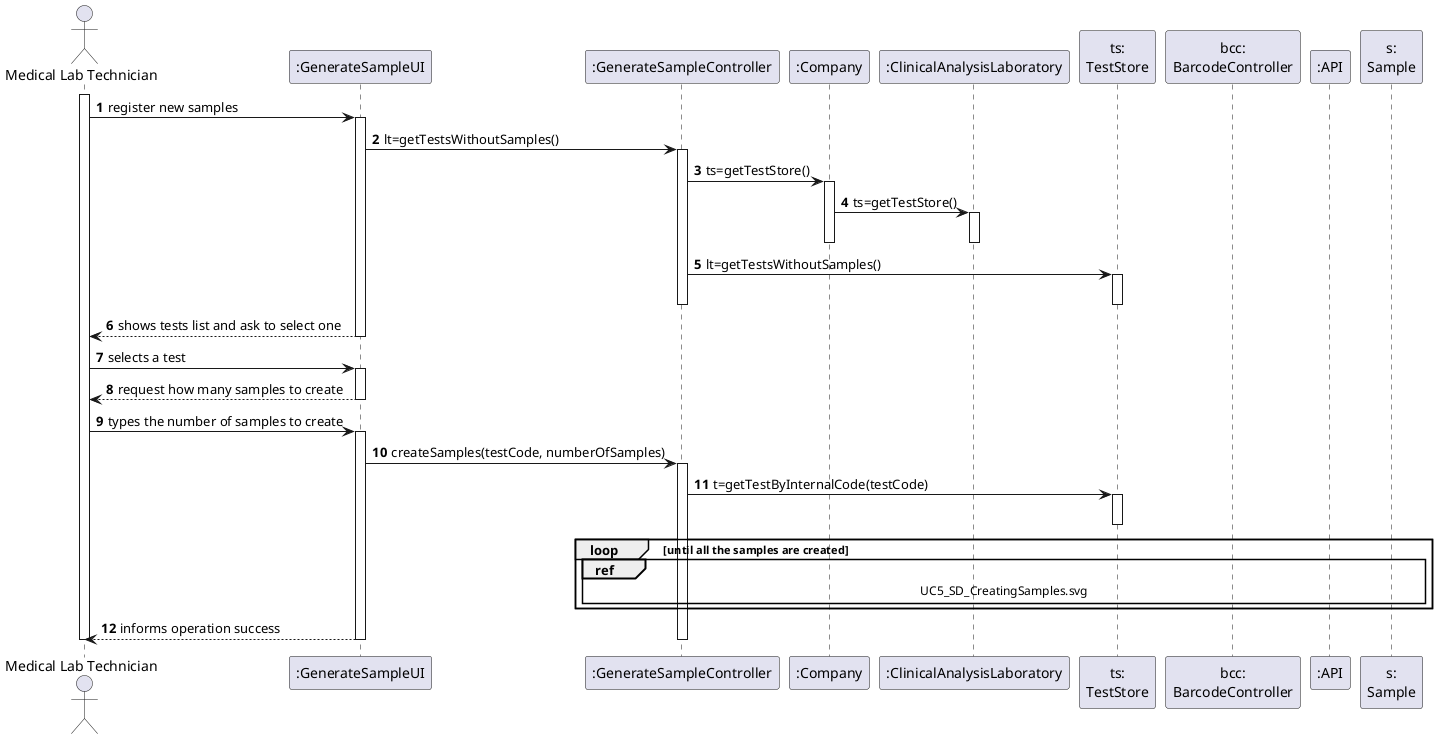 @startuml
autonumber
actor "Medical Lab Technician" as MEDLT

participant ":GenerateSampleUI" as UI
participant ":GenerateSampleController" as CTRL
participant ":Company" as CMP
participant ":ClinicalAnalysisLaboratory" as LAB
participant "ts:\nTestStore" as TS
participant "bcc:\nBarcodeController" as BCC
participant ":API" as API
participant "s:\nSample" as S

activate MEDLT
MEDLT -> UI : register new samples
activate UI
UI -> CTRL : lt=getTestsWithoutSamples()
activate CTRL
CTRL -> CMP : ts=getTestStore()
activate CMP
CMP -> LAB : ts=getTestStore()
activate LAB
deactivate LAB
deactivate CMP
CTRL -> TS : lt=getTestsWithoutSamples()
activate TS
deactivate TS
deactivate CTRL
UI --> MEDLT : shows tests list and ask to select one
deactivate UI

MEDLT -> UI : selects a test
activate UI
UI --> MEDLT : request how many samples to create
deactivate UI

MEDLT -> UI : types the number of samples to create
activate UI
UI -> CTRL : createSamples(testCode, numberOfSamples)
activate CTRL
CTRL -> TS : t=getTestByInternalCode(testCode)
activate TS
deactivate TS
loop until all the samples are created
    ref over CTRL, TS , S, BCC, API: UC5_SD_CreatingSamples.svg
end loop
UI --> MEDLT : informs operation success
deactivate CTRL
deactivate UI
deactivate MEDLT
@enduml